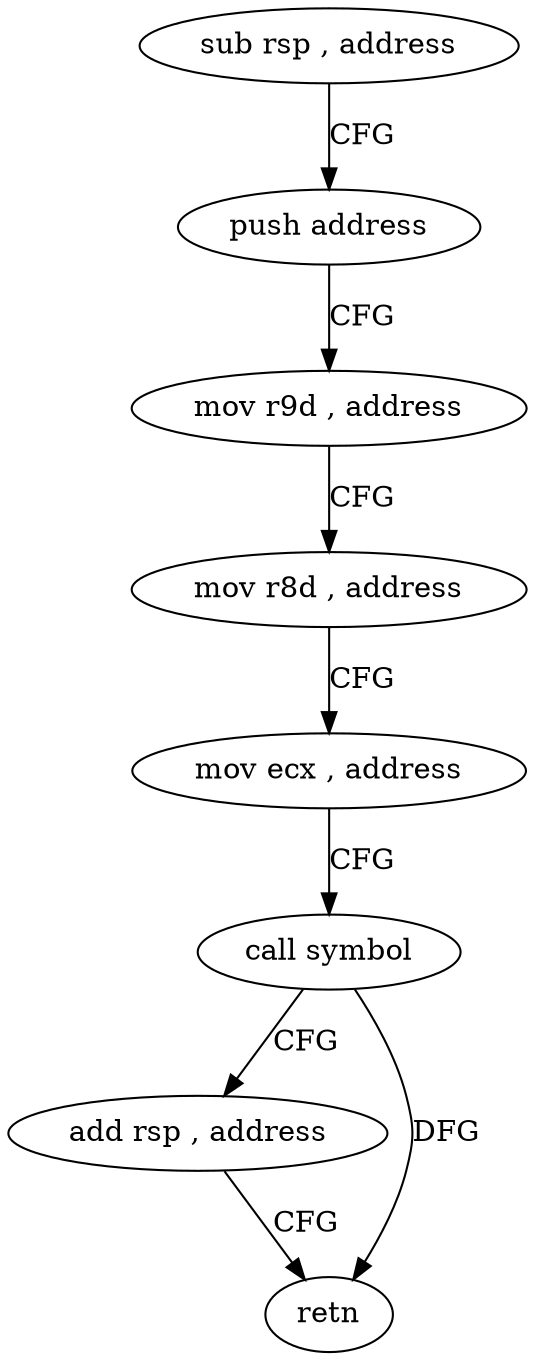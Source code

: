 digraph "func" {
"4205194" [label = "sub rsp , address" ]
"4205198" [label = "push address" ]
"4205200" [label = "mov r9d , address" ]
"4205206" [label = "mov r8d , address" ]
"4205212" [label = "mov ecx , address" ]
"4205217" [label = "call symbol" ]
"4205222" [label = "add rsp , address" ]
"4205226" [label = "retn" ]
"4205194" -> "4205198" [ label = "CFG" ]
"4205198" -> "4205200" [ label = "CFG" ]
"4205200" -> "4205206" [ label = "CFG" ]
"4205206" -> "4205212" [ label = "CFG" ]
"4205212" -> "4205217" [ label = "CFG" ]
"4205217" -> "4205222" [ label = "CFG" ]
"4205217" -> "4205226" [ label = "DFG" ]
"4205222" -> "4205226" [ label = "CFG" ]
}
